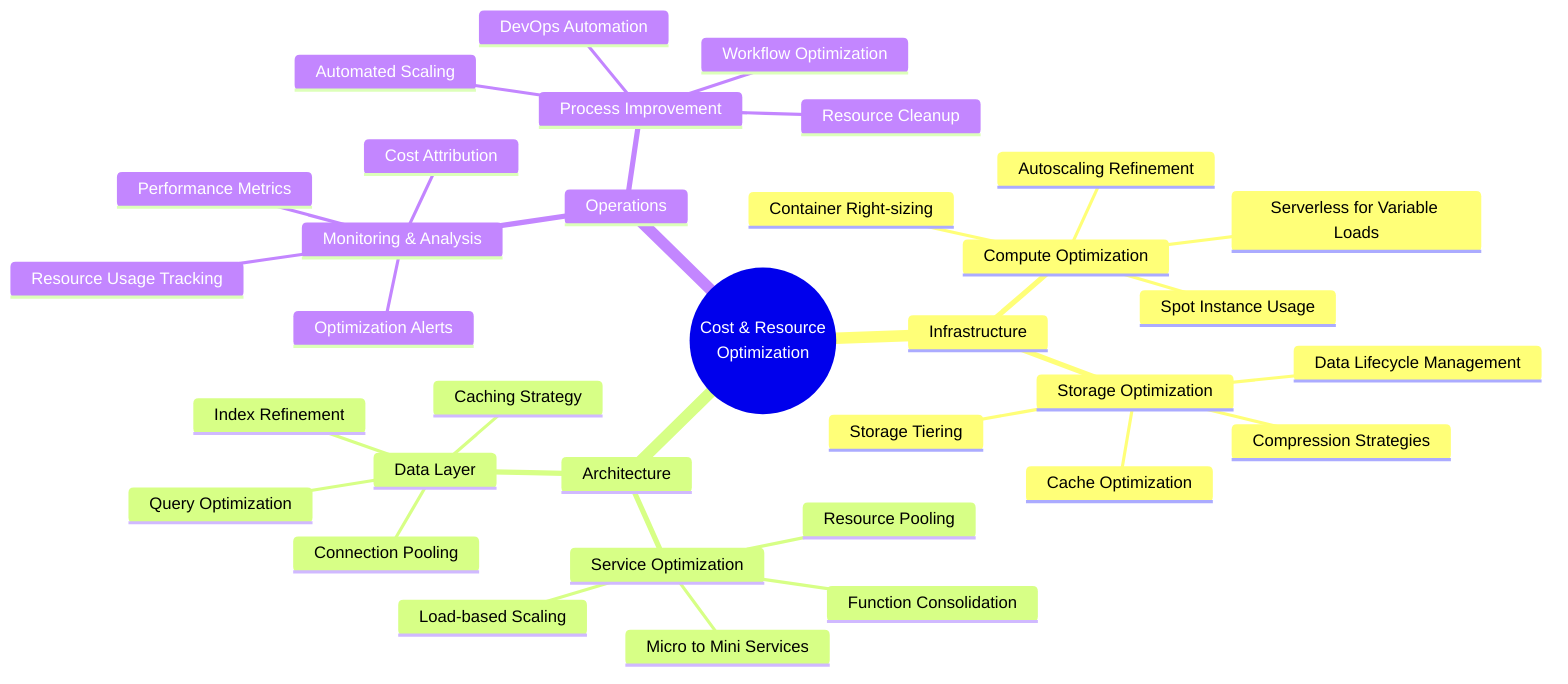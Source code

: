 mindmap
  root((Cost & Resource
    Optimization))
    Infrastructure
      Compute Optimization
        Spot Instance Usage
        Autoscaling Refinement
        Container Right-sizing
        Serverless for Variable Loads
      Storage Optimization
        Data Lifecycle Management
        Storage Tiering
        Compression Strategies
        Cache Optimization
    Architecture
      Service Optimization
        Function Consolidation
        Resource Pooling
        Load-based Scaling
        Micro to Mini Services
      Data Layer
        Query Optimization
        Index Refinement
        Connection Pooling
        Caching Strategy
    Operations
      Monitoring & Analysis
        Resource Usage Tracking
        Cost Attribution
        Performance Metrics
        Optimization Alerts
      Process Improvement
        Automated Scaling
        Resource Cleanup
        Workflow Optimization
        DevOps Automation